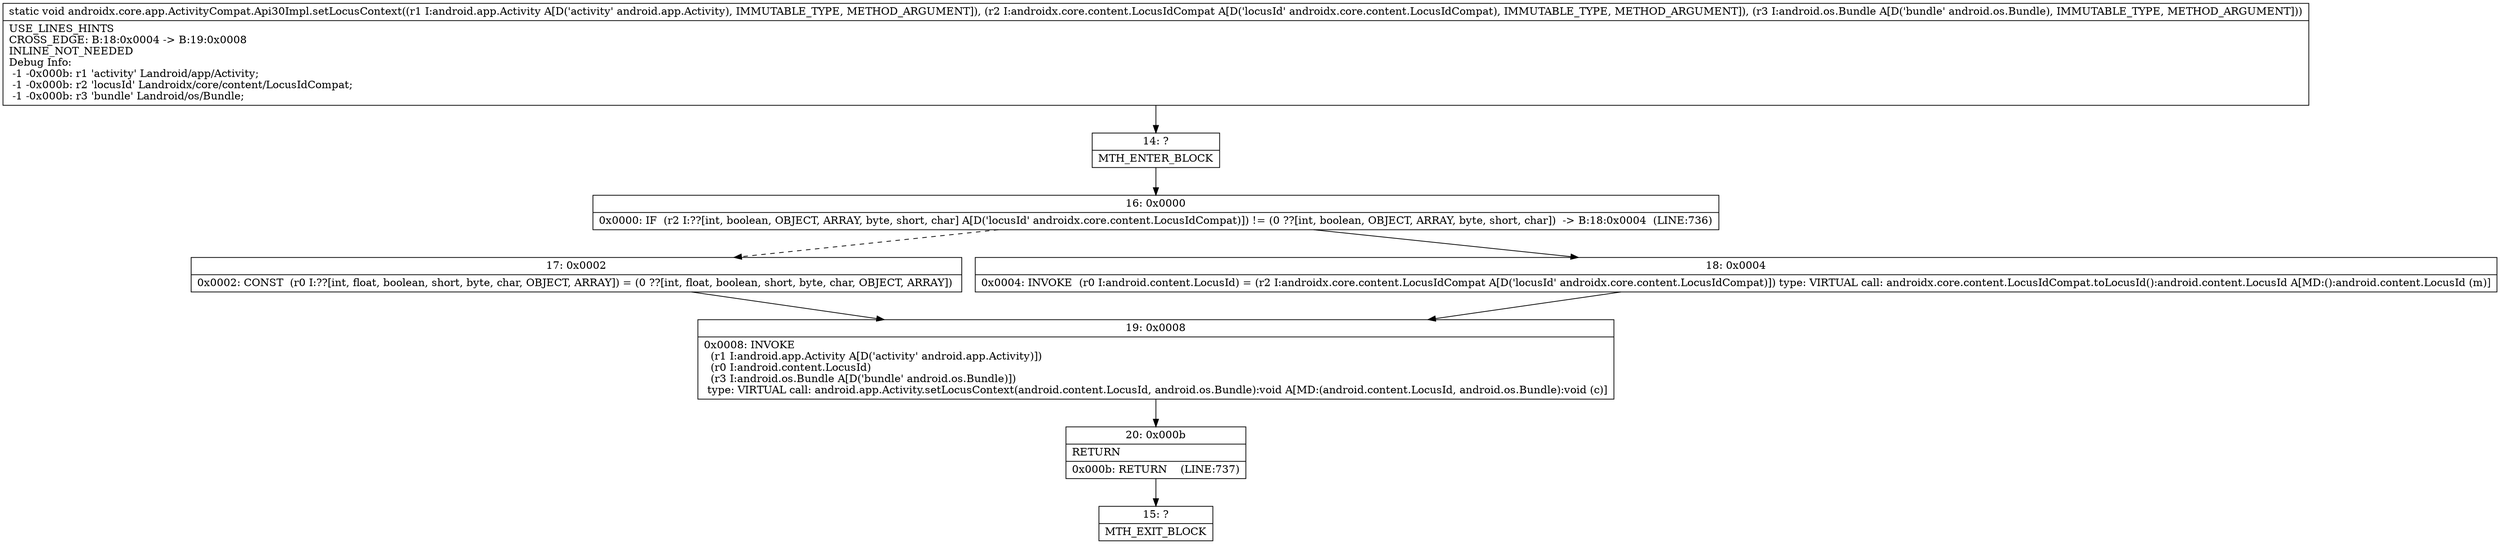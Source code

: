 digraph "CFG forandroidx.core.app.ActivityCompat.Api30Impl.setLocusContext(Landroid\/app\/Activity;Landroidx\/core\/content\/LocusIdCompat;Landroid\/os\/Bundle;)V" {
Node_14 [shape=record,label="{14\:\ ?|MTH_ENTER_BLOCK\l}"];
Node_16 [shape=record,label="{16\:\ 0x0000|0x0000: IF  (r2 I:??[int, boolean, OBJECT, ARRAY, byte, short, char] A[D('locusId' androidx.core.content.LocusIdCompat)]) != (0 ??[int, boolean, OBJECT, ARRAY, byte, short, char])  \-\> B:18:0x0004  (LINE:736)\l}"];
Node_17 [shape=record,label="{17\:\ 0x0002|0x0002: CONST  (r0 I:??[int, float, boolean, short, byte, char, OBJECT, ARRAY]) = (0 ??[int, float, boolean, short, byte, char, OBJECT, ARRAY]) \l}"];
Node_19 [shape=record,label="{19\:\ 0x0008|0x0008: INVOKE  \l  (r1 I:android.app.Activity A[D('activity' android.app.Activity)])\l  (r0 I:android.content.LocusId)\l  (r3 I:android.os.Bundle A[D('bundle' android.os.Bundle)])\l type: VIRTUAL call: android.app.Activity.setLocusContext(android.content.LocusId, android.os.Bundle):void A[MD:(android.content.LocusId, android.os.Bundle):void (c)]\l}"];
Node_20 [shape=record,label="{20\:\ 0x000b|RETURN\l|0x000b: RETURN    (LINE:737)\l}"];
Node_15 [shape=record,label="{15\:\ ?|MTH_EXIT_BLOCK\l}"];
Node_18 [shape=record,label="{18\:\ 0x0004|0x0004: INVOKE  (r0 I:android.content.LocusId) = (r2 I:androidx.core.content.LocusIdCompat A[D('locusId' androidx.core.content.LocusIdCompat)]) type: VIRTUAL call: androidx.core.content.LocusIdCompat.toLocusId():android.content.LocusId A[MD:():android.content.LocusId (m)]\l}"];
MethodNode[shape=record,label="{static void androidx.core.app.ActivityCompat.Api30Impl.setLocusContext((r1 I:android.app.Activity A[D('activity' android.app.Activity), IMMUTABLE_TYPE, METHOD_ARGUMENT]), (r2 I:androidx.core.content.LocusIdCompat A[D('locusId' androidx.core.content.LocusIdCompat), IMMUTABLE_TYPE, METHOD_ARGUMENT]), (r3 I:android.os.Bundle A[D('bundle' android.os.Bundle), IMMUTABLE_TYPE, METHOD_ARGUMENT]))  | USE_LINES_HINTS\lCROSS_EDGE: B:18:0x0004 \-\> B:19:0x0008\lINLINE_NOT_NEEDED\lDebug Info:\l  \-1 \-0x000b: r1 'activity' Landroid\/app\/Activity;\l  \-1 \-0x000b: r2 'locusId' Landroidx\/core\/content\/LocusIdCompat;\l  \-1 \-0x000b: r3 'bundle' Landroid\/os\/Bundle;\l}"];
MethodNode -> Node_14;Node_14 -> Node_16;
Node_16 -> Node_17[style=dashed];
Node_16 -> Node_18;
Node_17 -> Node_19;
Node_19 -> Node_20;
Node_20 -> Node_15;
Node_18 -> Node_19;
}

